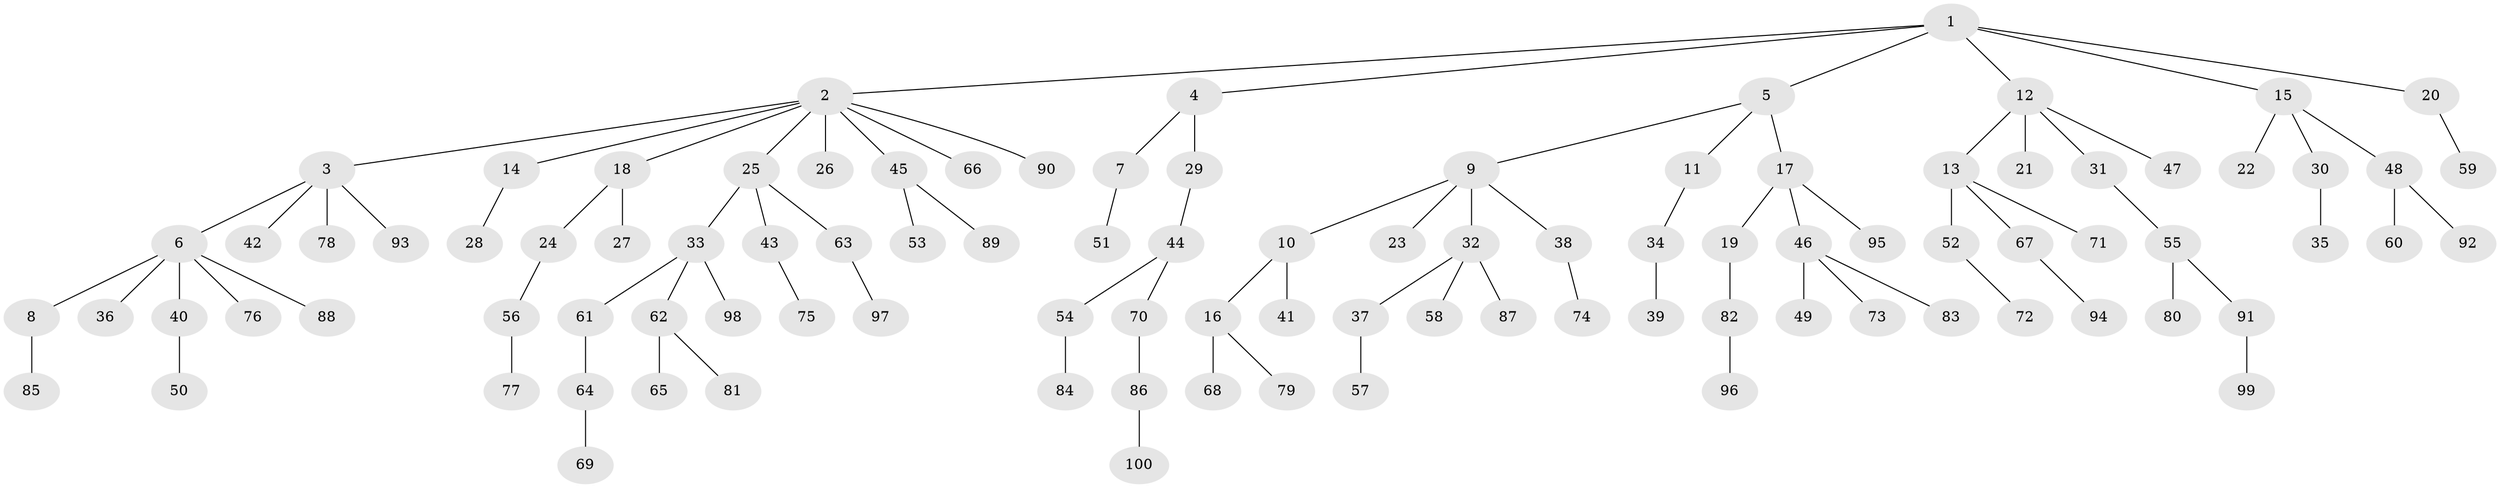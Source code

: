 // Generated by graph-tools (version 1.1) at 2025/37/03/09/25 02:37:02]
// undirected, 100 vertices, 99 edges
graph export_dot {
graph [start="1"]
  node [color=gray90,style=filled];
  1;
  2;
  3;
  4;
  5;
  6;
  7;
  8;
  9;
  10;
  11;
  12;
  13;
  14;
  15;
  16;
  17;
  18;
  19;
  20;
  21;
  22;
  23;
  24;
  25;
  26;
  27;
  28;
  29;
  30;
  31;
  32;
  33;
  34;
  35;
  36;
  37;
  38;
  39;
  40;
  41;
  42;
  43;
  44;
  45;
  46;
  47;
  48;
  49;
  50;
  51;
  52;
  53;
  54;
  55;
  56;
  57;
  58;
  59;
  60;
  61;
  62;
  63;
  64;
  65;
  66;
  67;
  68;
  69;
  70;
  71;
  72;
  73;
  74;
  75;
  76;
  77;
  78;
  79;
  80;
  81;
  82;
  83;
  84;
  85;
  86;
  87;
  88;
  89;
  90;
  91;
  92;
  93;
  94;
  95;
  96;
  97;
  98;
  99;
  100;
  1 -- 2;
  1 -- 4;
  1 -- 5;
  1 -- 12;
  1 -- 15;
  1 -- 20;
  2 -- 3;
  2 -- 14;
  2 -- 18;
  2 -- 25;
  2 -- 26;
  2 -- 45;
  2 -- 66;
  2 -- 90;
  3 -- 6;
  3 -- 42;
  3 -- 78;
  3 -- 93;
  4 -- 7;
  4 -- 29;
  5 -- 9;
  5 -- 11;
  5 -- 17;
  6 -- 8;
  6 -- 36;
  6 -- 40;
  6 -- 76;
  6 -- 88;
  7 -- 51;
  8 -- 85;
  9 -- 10;
  9 -- 23;
  9 -- 32;
  9 -- 38;
  10 -- 16;
  10 -- 41;
  11 -- 34;
  12 -- 13;
  12 -- 21;
  12 -- 31;
  12 -- 47;
  13 -- 52;
  13 -- 67;
  13 -- 71;
  14 -- 28;
  15 -- 22;
  15 -- 30;
  15 -- 48;
  16 -- 68;
  16 -- 79;
  17 -- 19;
  17 -- 46;
  17 -- 95;
  18 -- 24;
  18 -- 27;
  19 -- 82;
  20 -- 59;
  24 -- 56;
  25 -- 33;
  25 -- 43;
  25 -- 63;
  29 -- 44;
  30 -- 35;
  31 -- 55;
  32 -- 37;
  32 -- 58;
  32 -- 87;
  33 -- 61;
  33 -- 62;
  33 -- 98;
  34 -- 39;
  37 -- 57;
  38 -- 74;
  40 -- 50;
  43 -- 75;
  44 -- 54;
  44 -- 70;
  45 -- 53;
  45 -- 89;
  46 -- 49;
  46 -- 73;
  46 -- 83;
  48 -- 60;
  48 -- 92;
  52 -- 72;
  54 -- 84;
  55 -- 80;
  55 -- 91;
  56 -- 77;
  61 -- 64;
  62 -- 65;
  62 -- 81;
  63 -- 97;
  64 -- 69;
  67 -- 94;
  70 -- 86;
  82 -- 96;
  86 -- 100;
  91 -- 99;
}
